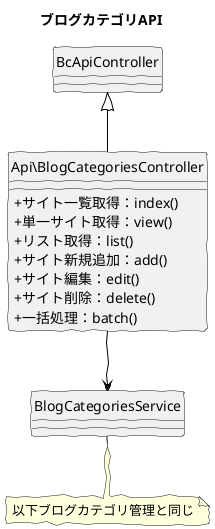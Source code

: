 @startuml
skinparam handwritten true
skinparam backgroundColor white
hide circle
skinparam classAttributeIconSize 0

title ブログカテゴリAPI

class Api\BlogCategoriesController {
  + サイト一覧取得：index()
  + 単一サイト取得：view()
  + リスト取得：list()
  + サイト新規追加：add()
  + サイト編集：edit()
  + サイト削除：delete()
  + 一括処理：batch()
}

Api\BlogCategoriesController -down[#Black]-> BlogCategoriesService
Api\BlogCategoriesController -up[#Black]-|> BcApiController

note "以下ブログカテゴリ管理と同じ" as note
BlogCategoriesService .. note

@enduml

